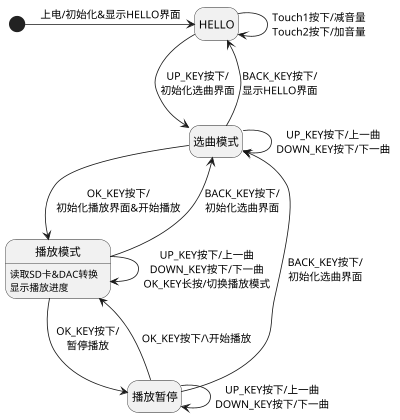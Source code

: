 @startuml
scale 400 width
hide empty description
[*] -> HELLO : 上电/初始化&显示HELLO界面
HELLO --> HELLO : Touch1按下/减音量\nTouch2按下/加音量
HELLO --> 选曲模式 : UP_KEY按下/\n初始化选曲界面

选曲模式 --> 选曲模式 : UP_KEY按下/上一曲\nDOWN_KEY按下/下一曲
选曲模式 --> 播放模式 : OK_KEY按下/\n初始化播放界面&开始播放
选曲模式 --> HELLO : BACK_KEY按下/\n显示HELLO界面

播放模式 : 读取SD卡&DAC转换
播放模式 : 显示播放进度
播放模式 --> 播放暂停 : OK_KEY按下/\n暂停播放
播放模式 --> 选曲模式 : BACK_KEY按下/\n初始化选曲界面
播放模式 --> 播放模式 : UP_KEY按下/上一曲\nDOWN_KEY按下/下一曲\nOK_KEY长按/切换播放模式

播放暂停 --> 播放模式 : OK_KEY按下/\开始播放
播放暂停 --> 播放暂停 : UP_KEY按下/上一曲\nDOWN_KEY按下/下一曲
播放暂停 --> 选曲模式 : BACK_KEY按下/\n初始化选曲界面

@enduml

